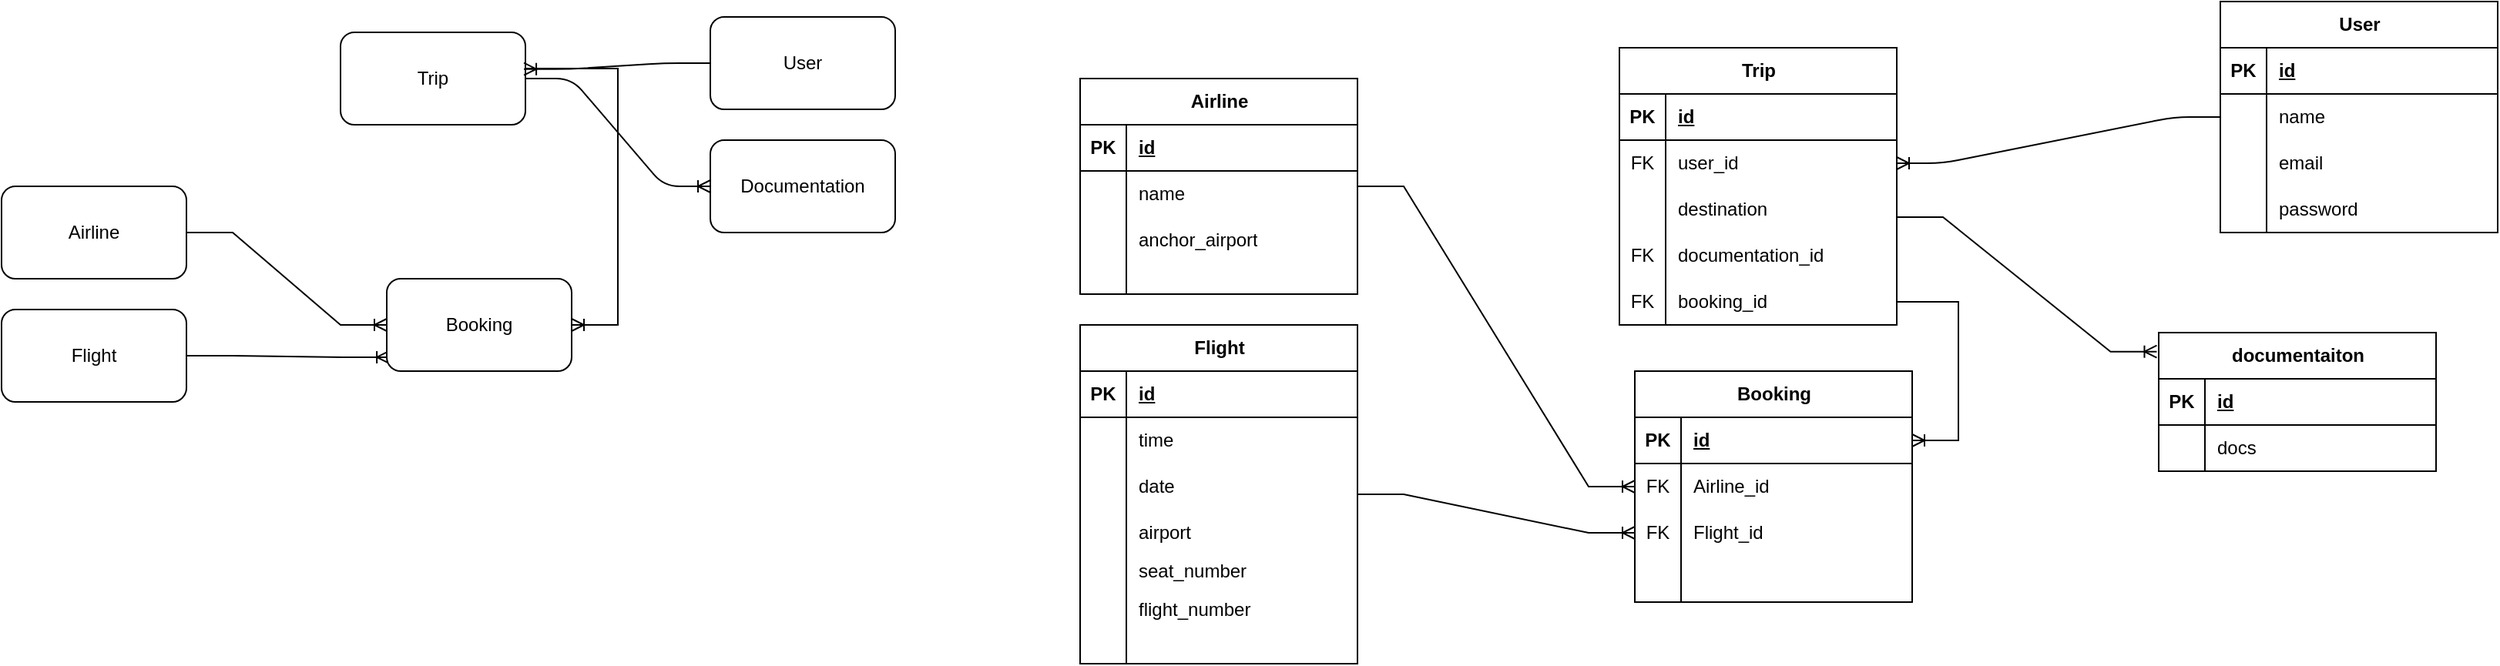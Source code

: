 <mxfile>
    <diagram id="R2lEEEUBdFMjLlhIrx00" name="Page-1">
        <mxGraphModel dx="2840" dy="707" grid="1" gridSize="10" guides="1" tooltips="1" connect="1" arrows="1" fold="1" page="1" pageScale="1" pageWidth="850" pageHeight="1100" math="0" shadow="0" extFonts="Permanent Marker^https://fonts.googleapis.com/css?family=Permanent+Marker">
            <root>
                <mxCell id="0"/>
                <mxCell id="1" parent="0"/>
                <mxCell id="AfF34_MZGDm-dhskFJhZ-27" value="User" style="shape=table;startSize=30;container=1;collapsible=1;childLayout=tableLayout;fixedRows=1;rowLines=0;fontStyle=1;align=center;resizeLast=1;html=1;" parent="1" vertex="1">
                    <mxGeometry x="-210" y="280" width="180" height="150" as="geometry"/>
                </mxCell>
                <mxCell id="AfF34_MZGDm-dhskFJhZ-28" value="" style="shape=tableRow;horizontal=0;startSize=0;swimlaneHead=0;swimlaneBody=0;fillColor=none;collapsible=0;dropTarget=0;points=[[0,0.5],[1,0.5]];portConstraint=eastwest;top=0;left=0;right=0;bottom=1;" parent="AfF34_MZGDm-dhskFJhZ-27" vertex="1">
                    <mxGeometry y="30" width="180" height="30" as="geometry"/>
                </mxCell>
                <mxCell id="AfF34_MZGDm-dhskFJhZ-29" value="PK" style="shape=partialRectangle;connectable=0;fillColor=none;top=0;left=0;bottom=0;right=0;fontStyle=1;overflow=hidden;whiteSpace=wrap;html=1;" parent="AfF34_MZGDm-dhskFJhZ-28" vertex="1">
                    <mxGeometry width="30" height="30" as="geometry">
                        <mxRectangle width="30" height="30" as="alternateBounds"/>
                    </mxGeometry>
                </mxCell>
                <mxCell id="AfF34_MZGDm-dhskFJhZ-30" value="id" style="shape=partialRectangle;connectable=0;fillColor=none;top=0;left=0;bottom=0;right=0;align=left;spacingLeft=6;fontStyle=5;overflow=hidden;whiteSpace=wrap;html=1;" parent="AfF34_MZGDm-dhskFJhZ-28" vertex="1">
                    <mxGeometry x="30" width="150" height="30" as="geometry">
                        <mxRectangle width="150" height="30" as="alternateBounds"/>
                    </mxGeometry>
                </mxCell>
                <mxCell id="AfF34_MZGDm-dhskFJhZ-31" value="" style="shape=tableRow;horizontal=0;startSize=0;swimlaneHead=0;swimlaneBody=0;fillColor=none;collapsible=0;dropTarget=0;points=[[0,0.5],[1,0.5]];portConstraint=eastwest;top=0;left=0;right=0;bottom=0;" parent="AfF34_MZGDm-dhskFJhZ-27" vertex="1">
                    <mxGeometry y="60" width="180" height="30" as="geometry"/>
                </mxCell>
                <mxCell id="AfF34_MZGDm-dhskFJhZ-32" value="" style="shape=partialRectangle;connectable=0;fillColor=none;top=0;left=0;bottom=0;right=0;editable=1;overflow=hidden;whiteSpace=wrap;html=1;" parent="AfF34_MZGDm-dhskFJhZ-31" vertex="1">
                    <mxGeometry width="30" height="30" as="geometry">
                        <mxRectangle width="30" height="30" as="alternateBounds"/>
                    </mxGeometry>
                </mxCell>
                <mxCell id="AfF34_MZGDm-dhskFJhZ-33" value="name&lt;span style=&quot;white-space: pre;&quot;&gt;&#9;&lt;/span&gt;" style="shape=partialRectangle;connectable=0;fillColor=none;top=0;left=0;bottom=0;right=0;align=left;spacingLeft=6;overflow=hidden;whiteSpace=wrap;html=1;" parent="AfF34_MZGDm-dhskFJhZ-31" vertex="1">
                    <mxGeometry x="30" width="150" height="30" as="geometry">
                        <mxRectangle width="150" height="30" as="alternateBounds"/>
                    </mxGeometry>
                </mxCell>
                <mxCell id="AfF34_MZGDm-dhskFJhZ-34" value="" style="shape=tableRow;horizontal=0;startSize=0;swimlaneHead=0;swimlaneBody=0;fillColor=none;collapsible=0;dropTarget=0;points=[[0,0.5],[1,0.5]];portConstraint=eastwest;top=0;left=0;right=0;bottom=0;" parent="AfF34_MZGDm-dhskFJhZ-27" vertex="1">
                    <mxGeometry y="90" width="180" height="30" as="geometry"/>
                </mxCell>
                <mxCell id="AfF34_MZGDm-dhskFJhZ-35" value="" style="shape=partialRectangle;connectable=0;fillColor=none;top=0;left=0;bottom=0;right=0;editable=1;overflow=hidden;whiteSpace=wrap;html=1;" parent="AfF34_MZGDm-dhskFJhZ-34" vertex="1">
                    <mxGeometry width="30" height="30" as="geometry">
                        <mxRectangle width="30" height="30" as="alternateBounds"/>
                    </mxGeometry>
                </mxCell>
                <mxCell id="AfF34_MZGDm-dhskFJhZ-36" value="email" style="shape=partialRectangle;connectable=0;fillColor=none;top=0;left=0;bottom=0;right=0;align=left;spacingLeft=6;overflow=hidden;whiteSpace=wrap;html=1;" parent="AfF34_MZGDm-dhskFJhZ-34" vertex="1">
                    <mxGeometry x="30" width="150" height="30" as="geometry">
                        <mxRectangle width="150" height="30" as="alternateBounds"/>
                    </mxGeometry>
                </mxCell>
                <mxCell id="AfF34_MZGDm-dhskFJhZ-37" value="" style="shape=tableRow;horizontal=0;startSize=0;swimlaneHead=0;swimlaneBody=0;fillColor=none;collapsible=0;dropTarget=0;points=[[0,0.5],[1,0.5]];portConstraint=eastwest;top=0;left=0;right=0;bottom=0;" parent="AfF34_MZGDm-dhskFJhZ-27" vertex="1">
                    <mxGeometry y="120" width="180" height="30" as="geometry"/>
                </mxCell>
                <mxCell id="AfF34_MZGDm-dhskFJhZ-38" value="" style="shape=partialRectangle;connectable=0;fillColor=none;top=0;left=0;bottom=0;right=0;editable=1;overflow=hidden;whiteSpace=wrap;html=1;" parent="AfF34_MZGDm-dhskFJhZ-37" vertex="1">
                    <mxGeometry width="30" height="30" as="geometry">
                        <mxRectangle width="30" height="30" as="alternateBounds"/>
                    </mxGeometry>
                </mxCell>
                <mxCell id="AfF34_MZGDm-dhskFJhZ-39" value="password" style="shape=partialRectangle;connectable=0;fillColor=none;top=0;left=0;bottom=0;right=0;align=left;spacingLeft=6;overflow=hidden;whiteSpace=wrap;html=1;" parent="AfF34_MZGDm-dhskFJhZ-37" vertex="1">
                    <mxGeometry x="30" width="150" height="30" as="geometry">
                        <mxRectangle width="150" height="30" as="alternateBounds"/>
                    </mxGeometry>
                </mxCell>
                <mxCell id="AfF34_MZGDm-dhskFJhZ-58" value="Airline" style="shape=table;startSize=30;container=1;collapsible=1;childLayout=tableLayout;fixedRows=1;rowLines=0;fontStyle=1;align=center;resizeLast=1;html=1;" parent="1" vertex="1">
                    <mxGeometry x="-950" y="330" width="180" height="140" as="geometry"/>
                </mxCell>
                <mxCell id="AfF34_MZGDm-dhskFJhZ-59" value="" style="shape=tableRow;horizontal=0;startSize=0;swimlaneHead=0;swimlaneBody=0;fillColor=none;collapsible=0;dropTarget=0;points=[[0,0.5],[1,0.5]];portConstraint=eastwest;top=0;left=0;right=0;bottom=1;" parent="AfF34_MZGDm-dhskFJhZ-58" vertex="1">
                    <mxGeometry y="30" width="180" height="30" as="geometry"/>
                </mxCell>
                <mxCell id="AfF34_MZGDm-dhskFJhZ-60" value="PK" style="shape=partialRectangle;connectable=0;fillColor=none;top=0;left=0;bottom=0;right=0;fontStyle=1;overflow=hidden;whiteSpace=wrap;html=1;" parent="AfF34_MZGDm-dhskFJhZ-59" vertex="1">
                    <mxGeometry width="30" height="30" as="geometry">
                        <mxRectangle width="30" height="30" as="alternateBounds"/>
                    </mxGeometry>
                </mxCell>
                <mxCell id="AfF34_MZGDm-dhskFJhZ-61" value="id" style="shape=partialRectangle;connectable=0;fillColor=none;top=0;left=0;bottom=0;right=0;align=left;spacingLeft=6;fontStyle=5;overflow=hidden;whiteSpace=wrap;html=1;" parent="AfF34_MZGDm-dhskFJhZ-59" vertex="1">
                    <mxGeometry x="30" width="150" height="30" as="geometry">
                        <mxRectangle width="150" height="30" as="alternateBounds"/>
                    </mxGeometry>
                </mxCell>
                <mxCell id="AfF34_MZGDm-dhskFJhZ-62" value="" style="shape=tableRow;horizontal=0;startSize=0;swimlaneHead=0;swimlaneBody=0;fillColor=none;collapsible=0;dropTarget=0;points=[[0,0.5],[1,0.5]];portConstraint=eastwest;top=0;left=0;right=0;bottom=0;" parent="AfF34_MZGDm-dhskFJhZ-58" vertex="1">
                    <mxGeometry y="60" width="180" height="30" as="geometry"/>
                </mxCell>
                <mxCell id="AfF34_MZGDm-dhskFJhZ-63" value="" style="shape=partialRectangle;connectable=0;fillColor=none;top=0;left=0;bottom=0;right=0;editable=1;overflow=hidden;whiteSpace=wrap;html=1;" parent="AfF34_MZGDm-dhskFJhZ-62" vertex="1">
                    <mxGeometry width="30" height="30" as="geometry">
                        <mxRectangle width="30" height="30" as="alternateBounds"/>
                    </mxGeometry>
                </mxCell>
                <mxCell id="AfF34_MZGDm-dhskFJhZ-64" value="name" style="shape=partialRectangle;connectable=0;fillColor=none;top=0;left=0;bottom=0;right=0;align=left;spacingLeft=6;overflow=hidden;whiteSpace=wrap;html=1;" parent="AfF34_MZGDm-dhskFJhZ-62" vertex="1">
                    <mxGeometry x="30" width="150" height="30" as="geometry">
                        <mxRectangle width="150" height="30" as="alternateBounds"/>
                    </mxGeometry>
                </mxCell>
                <mxCell id="AfF34_MZGDm-dhskFJhZ-65" value="" style="shape=tableRow;horizontal=0;startSize=0;swimlaneHead=0;swimlaneBody=0;fillColor=none;collapsible=0;dropTarget=0;points=[[0,0.5],[1,0.5]];portConstraint=eastwest;top=0;left=0;right=0;bottom=0;" parent="AfF34_MZGDm-dhskFJhZ-58" vertex="1">
                    <mxGeometry y="90" width="180" height="30" as="geometry"/>
                </mxCell>
                <mxCell id="AfF34_MZGDm-dhskFJhZ-66" value="" style="shape=partialRectangle;connectable=0;fillColor=none;top=0;left=0;bottom=0;right=0;editable=1;overflow=hidden;whiteSpace=wrap;html=1;" parent="AfF34_MZGDm-dhskFJhZ-65" vertex="1">
                    <mxGeometry width="30" height="30" as="geometry">
                        <mxRectangle width="30" height="30" as="alternateBounds"/>
                    </mxGeometry>
                </mxCell>
                <mxCell id="AfF34_MZGDm-dhskFJhZ-67" value="anchor_airport" style="shape=partialRectangle;connectable=0;fillColor=none;top=0;left=0;bottom=0;right=0;align=left;spacingLeft=6;overflow=hidden;whiteSpace=wrap;html=1;" parent="AfF34_MZGDm-dhskFJhZ-65" vertex="1">
                    <mxGeometry x="30" width="150" height="30" as="geometry">
                        <mxRectangle width="150" height="30" as="alternateBounds"/>
                    </mxGeometry>
                </mxCell>
                <mxCell id="AfF34_MZGDm-dhskFJhZ-68" value="" style="shape=tableRow;horizontal=0;startSize=0;swimlaneHead=0;swimlaneBody=0;fillColor=none;collapsible=0;dropTarget=0;points=[[0,0.5],[1,0.5]];portConstraint=eastwest;top=0;left=0;right=0;bottom=0;" parent="AfF34_MZGDm-dhskFJhZ-58" vertex="1">
                    <mxGeometry y="120" width="180" height="20" as="geometry"/>
                </mxCell>
                <mxCell id="AfF34_MZGDm-dhskFJhZ-69" value="" style="shape=partialRectangle;connectable=0;fillColor=none;top=0;left=0;bottom=0;right=0;editable=1;overflow=hidden;whiteSpace=wrap;html=1;" parent="AfF34_MZGDm-dhskFJhZ-68" vertex="1">
                    <mxGeometry width="30" height="20" as="geometry">
                        <mxRectangle width="30" height="20" as="alternateBounds"/>
                    </mxGeometry>
                </mxCell>
                <mxCell id="AfF34_MZGDm-dhskFJhZ-70" value="" style="shape=partialRectangle;connectable=0;fillColor=none;top=0;left=0;bottom=0;right=0;align=left;spacingLeft=6;overflow=hidden;whiteSpace=wrap;html=1;" parent="AfF34_MZGDm-dhskFJhZ-68" vertex="1">
                    <mxGeometry x="30" width="150" height="20" as="geometry">
                        <mxRectangle width="150" height="20" as="alternateBounds"/>
                    </mxGeometry>
                </mxCell>
                <mxCell id="AfF34_MZGDm-dhskFJhZ-71" value="" style="edgeStyle=entityRelationEdgeStyle;fontSize=12;html=1;endArrow=ERoneToMany;rounded=0;entryX=0;entryY=0.5;entryDx=0;entryDy=0;" parent="1" source="AfF34_MZGDm-dhskFJhZ-58" target="AfF34_MZGDm-dhskFJhZ-116" edge="1">
                    <mxGeometry width="100" height="100" relative="1" as="geometry">
                        <mxPoint x="-340" y="640" as="sourcePoint"/>
                        <mxPoint x="-240" y="540" as="targetPoint"/>
                    </mxGeometry>
                </mxCell>
                <mxCell id="AfF34_MZGDm-dhskFJhZ-72" value="Flight" style="shape=table;startSize=30;container=1;collapsible=1;childLayout=tableLayout;fixedRows=1;rowLines=0;fontStyle=1;align=center;resizeLast=1;html=1;" parent="1" vertex="1">
                    <mxGeometry x="-950" y="490" width="180" height="220" as="geometry"/>
                </mxCell>
                <mxCell id="AfF34_MZGDm-dhskFJhZ-73" value="" style="shape=tableRow;horizontal=0;startSize=0;swimlaneHead=0;swimlaneBody=0;fillColor=none;collapsible=0;dropTarget=0;points=[[0,0.5],[1,0.5]];portConstraint=eastwest;top=0;left=0;right=0;bottom=1;" parent="AfF34_MZGDm-dhskFJhZ-72" vertex="1">
                    <mxGeometry y="30" width="180" height="30" as="geometry"/>
                </mxCell>
                <mxCell id="AfF34_MZGDm-dhskFJhZ-74" value="PK" style="shape=partialRectangle;connectable=0;fillColor=none;top=0;left=0;bottom=0;right=0;fontStyle=1;overflow=hidden;whiteSpace=wrap;html=1;" parent="AfF34_MZGDm-dhskFJhZ-73" vertex="1">
                    <mxGeometry width="30" height="30" as="geometry">
                        <mxRectangle width="30" height="30" as="alternateBounds"/>
                    </mxGeometry>
                </mxCell>
                <mxCell id="AfF34_MZGDm-dhskFJhZ-75" value="id" style="shape=partialRectangle;connectable=0;fillColor=none;top=0;left=0;bottom=0;right=0;align=left;spacingLeft=6;fontStyle=5;overflow=hidden;whiteSpace=wrap;html=1;" parent="AfF34_MZGDm-dhskFJhZ-73" vertex="1">
                    <mxGeometry x="30" width="150" height="30" as="geometry">
                        <mxRectangle width="150" height="30" as="alternateBounds"/>
                    </mxGeometry>
                </mxCell>
                <mxCell id="AfF34_MZGDm-dhskFJhZ-76" value="" style="shape=tableRow;horizontal=0;startSize=0;swimlaneHead=0;swimlaneBody=0;fillColor=none;collapsible=0;dropTarget=0;points=[[0,0.5],[1,0.5]];portConstraint=eastwest;top=0;left=0;right=0;bottom=0;" parent="AfF34_MZGDm-dhskFJhZ-72" vertex="1">
                    <mxGeometry y="60" width="180" height="30" as="geometry"/>
                </mxCell>
                <mxCell id="AfF34_MZGDm-dhskFJhZ-77" value="" style="shape=partialRectangle;connectable=0;fillColor=none;top=0;left=0;bottom=0;right=0;editable=1;overflow=hidden;whiteSpace=wrap;html=1;" parent="AfF34_MZGDm-dhskFJhZ-76" vertex="1">
                    <mxGeometry width="30" height="30" as="geometry">
                        <mxRectangle width="30" height="30" as="alternateBounds"/>
                    </mxGeometry>
                </mxCell>
                <mxCell id="AfF34_MZGDm-dhskFJhZ-78" value="time" style="shape=partialRectangle;connectable=0;fillColor=none;top=0;left=0;bottom=0;right=0;align=left;spacingLeft=6;overflow=hidden;whiteSpace=wrap;html=1;" parent="AfF34_MZGDm-dhskFJhZ-76" vertex="1">
                    <mxGeometry x="30" width="150" height="30" as="geometry">
                        <mxRectangle width="150" height="30" as="alternateBounds"/>
                    </mxGeometry>
                </mxCell>
                <mxCell id="AfF34_MZGDm-dhskFJhZ-79" value="" style="shape=tableRow;horizontal=0;startSize=0;swimlaneHead=0;swimlaneBody=0;fillColor=none;collapsible=0;dropTarget=0;points=[[0,0.5],[1,0.5]];portConstraint=eastwest;top=0;left=0;right=0;bottom=0;" parent="AfF34_MZGDm-dhskFJhZ-72" vertex="1">
                    <mxGeometry y="90" width="180" height="30" as="geometry"/>
                </mxCell>
                <mxCell id="AfF34_MZGDm-dhskFJhZ-80" value="" style="shape=partialRectangle;connectable=0;fillColor=none;top=0;left=0;bottom=0;right=0;editable=1;overflow=hidden;whiteSpace=wrap;html=1;" parent="AfF34_MZGDm-dhskFJhZ-79" vertex="1">
                    <mxGeometry width="30" height="30" as="geometry">
                        <mxRectangle width="30" height="30" as="alternateBounds"/>
                    </mxGeometry>
                </mxCell>
                <mxCell id="AfF34_MZGDm-dhskFJhZ-81" value="date" style="shape=partialRectangle;connectable=0;fillColor=none;top=0;left=0;bottom=0;right=0;align=left;spacingLeft=6;overflow=hidden;whiteSpace=wrap;html=1;" parent="AfF34_MZGDm-dhskFJhZ-79" vertex="1">
                    <mxGeometry x="30" width="150" height="30" as="geometry">
                        <mxRectangle width="150" height="30" as="alternateBounds"/>
                    </mxGeometry>
                </mxCell>
                <mxCell id="AfF34_MZGDm-dhskFJhZ-82" value="" style="shape=tableRow;horizontal=0;startSize=0;swimlaneHead=0;swimlaneBody=0;fillColor=none;collapsible=0;dropTarget=0;points=[[0,0.5],[1,0.5]];portConstraint=eastwest;top=0;left=0;right=0;bottom=0;" parent="AfF34_MZGDm-dhskFJhZ-72" vertex="1">
                    <mxGeometry y="120" width="180" height="30" as="geometry"/>
                </mxCell>
                <mxCell id="AfF34_MZGDm-dhskFJhZ-83" value="" style="shape=partialRectangle;connectable=0;fillColor=none;top=0;left=0;bottom=0;right=0;editable=1;overflow=hidden;whiteSpace=wrap;html=1;" parent="AfF34_MZGDm-dhskFJhZ-82" vertex="1">
                    <mxGeometry width="30" height="30" as="geometry">
                        <mxRectangle width="30" height="30" as="alternateBounds"/>
                    </mxGeometry>
                </mxCell>
                <mxCell id="AfF34_MZGDm-dhskFJhZ-84" value="airport" style="shape=partialRectangle;connectable=0;fillColor=none;top=0;left=0;bottom=0;right=0;align=left;spacingLeft=6;overflow=hidden;whiteSpace=wrap;html=1;" parent="AfF34_MZGDm-dhskFJhZ-82" vertex="1">
                    <mxGeometry x="30" width="150" height="30" as="geometry">
                        <mxRectangle width="150" height="30" as="alternateBounds"/>
                    </mxGeometry>
                </mxCell>
                <mxCell id="6" value="" style="shape=tableRow;horizontal=0;startSize=0;swimlaneHead=0;swimlaneBody=0;fillColor=none;collapsible=0;dropTarget=0;points=[[0,0.5],[1,0.5]];portConstraint=eastwest;top=0;left=0;right=0;bottom=0;" parent="AfF34_MZGDm-dhskFJhZ-72" vertex="1">
                    <mxGeometry y="150" width="180" height="20" as="geometry"/>
                </mxCell>
                <mxCell id="7" value="" style="shape=partialRectangle;connectable=0;fillColor=none;top=0;left=0;bottom=0;right=0;editable=1;overflow=hidden;whiteSpace=wrap;html=1;" parent="6" vertex="1">
                    <mxGeometry width="30" height="20" as="geometry">
                        <mxRectangle width="30" height="20" as="alternateBounds"/>
                    </mxGeometry>
                </mxCell>
                <mxCell id="8" value="seat_number" style="shape=partialRectangle;connectable=0;fillColor=none;top=0;left=0;bottom=0;right=0;align=left;spacingLeft=6;overflow=hidden;whiteSpace=wrap;html=1;" parent="6" vertex="1">
                    <mxGeometry x="30" width="150" height="20" as="geometry">
                        <mxRectangle width="150" height="20" as="alternateBounds"/>
                    </mxGeometry>
                </mxCell>
                <mxCell id="9" value="" style="shape=tableRow;horizontal=0;startSize=0;swimlaneHead=0;swimlaneBody=0;fillColor=none;collapsible=0;dropTarget=0;points=[[0,0.5],[1,0.5]];portConstraint=eastwest;top=0;left=0;right=0;bottom=0;" parent="AfF34_MZGDm-dhskFJhZ-72" vertex="1">
                    <mxGeometry y="170" width="180" height="30" as="geometry"/>
                </mxCell>
                <mxCell id="10" value="" style="shape=partialRectangle;connectable=0;fillColor=none;top=0;left=0;bottom=0;right=0;editable=1;overflow=hidden;whiteSpace=wrap;html=1;" parent="9" vertex="1">
                    <mxGeometry width="30" height="30" as="geometry">
                        <mxRectangle width="30" height="30" as="alternateBounds"/>
                    </mxGeometry>
                </mxCell>
                <mxCell id="11" value="flight_number" style="shape=partialRectangle;connectable=0;fillColor=none;top=0;left=0;bottom=0;right=0;align=left;spacingLeft=6;overflow=hidden;whiteSpace=wrap;html=1;" parent="9" vertex="1">
                    <mxGeometry x="30" width="150" height="30" as="geometry">
                        <mxRectangle width="150" height="30" as="alternateBounds"/>
                    </mxGeometry>
                </mxCell>
                <mxCell id="2" value="" style="shape=tableRow;horizontal=0;startSize=0;swimlaneHead=0;swimlaneBody=0;fillColor=none;collapsible=0;dropTarget=0;points=[[0,0.5],[1,0.5]];portConstraint=eastwest;top=0;left=0;right=0;bottom=0;" parent="AfF34_MZGDm-dhskFJhZ-72" vertex="1">
                    <mxGeometry y="200" width="180" height="20" as="geometry"/>
                </mxCell>
                <mxCell id="3" value="" style="shape=partialRectangle;connectable=0;fillColor=none;top=0;left=0;bottom=0;right=0;editable=1;overflow=hidden;whiteSpace=wrap;html=1;" parent="2" vertex="1">
                    <mxGeometry width="30" height="20" as="geometry">
                        <mxRectangle width="30" height="20" as="alternateBounds"/>
                    </mxGeometry>
                </mxCell>
                <mxCell id="4" value="" style="shape=partialRectangle;connectable=0;fillColor=none;top=0;left=0;bottom=0;right=0;align=left;spacingLeft=6;overflow=hidden;whiteSpace=wrap;html=1;" parent="2" vertex="1">
                    <mxGeometry x="30" width="150" height="20" as="geometry">
                        <mxRectangle width="150" height="20" as="alternateBounds"/>
                    </mxGeometry>
                </mxCell>
                <mxCell id="AfF34_MZGDm-dhskFJhZ-85" value="" style="edgeStyle=entityRelationEdgeStyle;fontSize=12;html=1;endArrow=ERoneToMany;rounded=0;" parent="1" source="AfF34_MZGDm-dhskFJhZ-72" target="AfF34_MZGDm-dhskFJhZ-119" edge="1">
                    <mxGeometry width="100" height="100" relative="1" as="geometry">
                        <mxPoint x="-360" y="650" as="sourcePoint"/>
                        <mxPoint x="-400" y="475" as="targetPoint"/>
                    </mxGeometry>
                </mxCell>
                <mxCell id="AfF34_MZGDm-dhskFJhZ-100" value="Trip" style="rounded=1;whiteSpace=wrap;html=1;" parent="1" vertex="1">
                    <mxGeometry x="-1430" y="300" width="120" height="60" as="geometry"/>
                </mxCell>
                <mxCell id="AfF34_MZGDm-dhskFJhZ-102" value="User" style="rounded=1;whiteSpace=wrap;html=1;" parent="1" vertex="1">
                    <mxGeometry x="-1190" y="290" width="120" height="60" as="geometry"/>
                </mxCell>
                <mxCell id="AfF34_MZGDm-dhskFJhZ-105" value="Airline" style="rounded=1;whiteSpace=wrap;html=1;" parent="1" vertex="1">
                    <mxGeometry x="-1650" y="400" width="120" height="60" as="geometry"/>
                </mxCell>
                <mxCell id="AfF34_MZGDm-dhskFJhZ-107" value="Flight" style="rounded=1;whiteSpace=wrap;html=1;" parent="1" vertex="1">
                    <mxGeometry x="-1650" y="480" width="120" height="60" as="geometry"/>
                </mxCell>
                <mxCell id="AfF34_MZGDm-dhskFJhZ-109" value="" style="edgeStyle=entityRelationEdgeStyle;fontSize=12;html=1;endArrow=ERoneToMany;rounded=0;exitX=1;exitY=0.5;exitDx=0;exitDy=0;" parent="1" source="AfF34_MZGDm-dhskFJhZ-105" target="12" edge="1">
                    <mxGeometry width="100" height="100" relative="1" as="geometry">
                        <mxPoint x="-810" y="500" as="sourcePoint"/>
                        <mxPoint x="-1410" y="470" as="targetPoint"/>
                    </mxGeometry>
                </mxCell>
                <mxCell id="AfF34_MZGDm-dhskFJhZ-110" value="" style="edgeStyle=entityRelationEdgeStyle;fontSize=12;html=1;endArrow=ERoneToMany;rounded=0;exitX=1;exitY=0.5;exitDx=0;exitDy=0;entryX=0.013;entryY=0.849;entryDx=0;entryDy=0;entryPerimeter=0;" parent="1" source="AfF34_MZGDm-dhskFJhZ-107" target="12" edge="1">
                    <mxGeometry width="100" height="100" relative="1" as="geometry">
                        <mxPoint x="-810" y="500" as="sourcePoint"/>
                        <mxPoint x="-1400" y="510" as="targetPoint"/>
                    </mxGeometry>
                </mxCell>
                <mxCell id="AfF34_MZGDm-dhskFJhZ-112" value="Booking" style="shape=table;startSize=30;container=1;collapsible=1;childLayout=tableLayout;fixedRows=1;rowLines=0;fontStyle=1;align=center;resizeLast=1;html=1;" parent="1" vertex="1">
                    <mxGeometry x="-590" y="520" width="180" height="150" as="geometry"/>
                </mxCell>
                <mxCell id="AfF34_MZGDm-dhskFJhZ-113" value="" style="shape=tableRow;horizontal=0;startSize=0;swimlaneHead=0;swimlaneBody=0;fillColor=none;collapsible=0;dropTarget=0;points=[[0,0.5],[1,0.5]];portConstraint=eastwest;top=0;left=0;right=0;bottom=1;" parent="AfF34_MZGDm-dhskFJhZ-112" vertex="1">
                    <mxGeometry y="30" width="180" height="30" as="geometry"/>
                </mxCell>
                <mxCell id="AfF34_MZGDm-dhskFJhZ-114" value="PK" style="shape=partialRectangle;connectable=0;fillColor=none;top=0;left=0;bottom=0;right=0;fontStyle=1;overflow=hidden;whiteSpace=wrap;html=1;" parent="AfF34_MZGDm-dhskFJhZ-113" vertex="1">
                    <mxGeometry width="30" height="30" as="geometry">
                        <mxRectangle width="30" height="30" as="alternateBounds"/>
                    </mxGeometry>
                </mxCell>
                <mxCell id="AfF34_MZGDm-dhskFJhZ-115" value="id" style="shape=partialRectangle;connectable=0;fillColor=none;top=0;left=0;bottom=0;right=0;align=left;spacingLeft=6;fontStyle=5;overflow=hidden;whiteSpace=wrap;html=1;" parent="AfF34_MZGDm-dhskFJhZ-113" vertex="1">
                    <mxGeometry x="30" width="150" height="30" as="geometry">
                        <mxRectangle width="150" height="30" as="alternateBounds"/>
                    </mxGeometry>
                </mxCell>
                <mxCell id="AfF34_MZGDm-dhskFJhZ-116" value="" style="shape=tableRow;horizontal=0;startSize=0;swimlaneHead=0;swimlaneBody=0;fillColor=none;collapsible=0;dropTarget=0;points=[[0,0.5],[1,0.5]];portConstraint=eastwest;top=0;left=0;right=0;bottom=0;" parent="AfF34_MZGDm-dhskFJhZ-112" vertex="1">
                    <mxGeometry y="60" width="180" height="30" as="geometry"/>
                </mxCell>
                <mxCell id="AfF34_MZGDm-dhskFJhZ-117" value="FK" style="shape=partialRectangle;connectable=0;fillColor=none;top=0;left=0;bottom=0;right=0;editable=1;overflow=hidden;whiteSpace=wrap;html=1;" parent="AfF34_MZGDm-dhskFJhZ-116" vertex="1">
                    <mxGeometry width="30" height="30" as="geometry">
                        <mxRectangle width="30" height="30" as="alternateBounds"/>
                    </mxGeometry>
                </mxCell>
                <mxCell id="AfF34_MZGDm-dhskFJhZ-118" value="Airline_id" style="shape=partialRectangle;connectable=0;fillColor=none;top=0;left=0;bottom=0;right=0;align=left;spacingLeft=6;overflow=hidden;whiteSpace=wrap;html=1;" parent="AfF34_MZGDm-dhskFJhZ-116" vertex="1">
                    <mxGeometry x="30" width="150" height="30" as="geometry">
                        <mxRectangle width="150" height="30" as="alternateBounds"/>
                    </mxGeometry>
                </mxCell>
                <mxCell id="AfF34_MZGDm-dhskFJhZ-119" value="" style="shape=tableRow;horizontal=0;startSize=0;swimlaneHead=0;swimlaneBody=0;fillColor=none;collapsible=0;dropTarget=0;points=[[0,0.5],[1,0.5]];portConstraint=eastwest;top=0;left=0;right=0;bottom=0;" parent="AfF34_MZGDm-dhskFJhZ-112" vertex="1">
                    <mxGeometry y="90" width="180" height="30" as="geometry"/>
                </mxCell>
                <mxCell id="AfF34_MZGDm-dhskFJhZ-120" value="FK" style="shape=partialRectangle;connectable=0;fillColor=none;top=0;left=0;bottom=0;right=0;editable=1;overflow=hidden;whiteSpace=wrap;html=1;" parent="AfF34_MZGDm-dhskFJhZ-119" vertex="1">
                    <mxGeometry width="30" height="30" as="geometry">
                        <mxRectangle width="30" height="30" as="alternateBounds"/>
                    </mxGeometry>
                </mxCell>
                <mxCell id="AfF34_MZGDm-dhskFJhZ-121" value="Flight_id" style="shape=partialRectangle;connectable=0;fillColor=none;top=0;left=0;bottom=0;right=0;align=left;spacingLeft=6;overflow=hidden;whiteSpace=wrap;html=1;" parent="AfF34_MZGDm-dhskFJhZ-119" vertex="1">
                    <mxGeometry x="30" width="150" height="30" as="geometry">
                        <mxRectangle width="150" height="30" as="alternateBounds"/>
                    </mxGeometry>
                </mxCell>
                <mxCell id="AfF34_MZGDm-dhskFJhZ-122" value="" style="shape=tableRow;horizontal=0;startSize=0;swimlaneHead=0;swimlaneBody=0;fillColor=none;collapsible=0;dropTarget=0;points=[[0,0.5],[1,0.5]];portConstraint=eastwest;top=0;left=0;right=0;bottom=0;" parent="AfF34_MZGDm-dhskFJhZ-112" vertex="1">
                    <mxGeometry y="120" width="180" height="30" as="geometry"/>
                </mxCell>
                <mxCell id="AfF34_MZGDm-dhskFJhZ-123" value="" style="shape=partialRectangle;connectable=0;fillColor=none;top=0;left=0;bottom=0;right=0;editable=1;overflow=hidden;whiteSpace=wrap;html=1;" parent="AfF34_MZGDm-dhskFJhZ-122" vertex="1">
                    <mxGeometry width="30" height="30" as="geometry">
                        <mxRectangle width="30" height="30" as="alternateBounds"/>
                    </mxGeometry>
                </mxCell>
                <mxCell id="AfF34_MZGDm-dhskFJhZ-124" value="" style="shape=partialRectangle;connectable=0;fillColor=none;top=0;left=0;bottom=0;right=0;align=left;spacingLeft=6;overflow=hidden;whiteSpace=wrap;html=1;" parent="AfF34_MZGDm-dhskFJhZ-122" vertex="1">
                    <mxGeometry x="30" width="150" height="30" as="geometry">
                        <mxRectangle width="150" height="30" as="alternateBounds"/>
                    </mxGeometry>
                </mxCell>
                <mxCell id="AfF34_MZGDm-dhskFJhZ-127" value="Trip" style="shape=table;startSize=30;container=1;collapsible=1;childLayout=tableLayout;fixedRows=1;rowLines=0;fontStyle=1;align=center;resizeLast=1;html=1;" parent="1" vertex="1">
                    <mxGeometry x="-600" y="310" width="180" height="180" as="geometry"/>
                </mxCell>
                <mxCell id="AfF34_MZGDm-dhskFJhZ-128" value="" style="shape=tableRow;horizontal=0;startSize=0;swimlaneHead=0;swimlaneBody=0;fillColor=none;collapsible=0;dropTarget=0;points=[[0,0.5],[1,0.5]];portConstraint=eastwest;top=0;left=0;right=0;bottom=1;" parent="AfF34_MZGDm-dhskFJhZ-127" vertex="1">
                    <mxGeometry y="30" width="180" height="30" as="geometry"/>
                </mxCell>
                <mxCell id="AfF34_MZGDm-dhskFJhZ-129" value="PK" style="shape=partialRectangle;connectable=0;fillColor=none;top=0;left=0;bottom=0;right=0;fontStyle=1;overflow=hidden;whiteSpace=wrap;html=1;" parent="AfF34_MZGDm-dhskFJhZ-128" vertex="1">
                    <mxGeometry width="30" height="30" as="geometry">
                        <mxRectangle width="30" height="30" as="alternateBounds"/>
                    </mxGeometry>
                </mxCell>
                <mxCell id="AfF34_MZGDm-dhskFJhZ-130" value="id" style="shape=partialRectangle;connectable=0;fillColor=none;top=0;left=0;bottom=0;right=0;align=left;spacingLeft=6;fontStyle=5;overflow=hidden;whiteSpace=wrap;html=1;" parent="AfF34_MZGDm-dhskFJhZ-128" vertex="1">
                    <mxGeometry x="30" width="150" height="30" as="geometry">
                        <mxRectangle width="150" height="30" as="alternateBounds"/>
                    </mxGeometry>
                </mxCell>
                <mxCell id="AfF34_MZGDm-dhskFJhZ-131" value="" style="shape=tableRow;horizontal=0;startSize=0;swimlaneHead=0;swimlaneBody=0;fillColor=none;collapsible=0;dropTarget=0;points=[[0,0.5],[1,0.5]];portConstraint=eastwest;top=0;left=0;right=0;bottom=0;" parent="AfF34_MZGDm-dhskFJhZ-127" vertex="1">
                    <mxGeometry y="60" width="180" height="30" as="geometry"/>
                </mxCell>
                <mxCell id="AfF34_MZGDm-dhskFJhZ-132" value="FK" style="shape=partialRectangle;connectable=0;fillColor=none;top=0;left=0;bottom=0;right=0;editable=1;overflow=hidden;whiteSpace=wrap;html=1;" parent="AfF34_MZGDm-dhskFJhZ-131" vertex="1">
                    <mxGeometry width="30" height="30" as="geometry">
                        <mxRectangle width="30" height="30" as="alternateBounds"/>
                    </mxGeometry>
                </mxCell>
                <mxCell id="AfF34_MZGDm-dhskFJhZ-133" value="user_id" style="shape=partialRectangle;connectable=0;fillColor=none;top=0;left=0;bottom=0;right=0;align=left;spacingLeft=6;overflow=hidden;whiteSpace=wrap;html=1;" parent="AfF34_MZGDm-dhskFJhZ-131" vertex="1">
                    <mxGeometry x="30" width="150" height="30" as="geometry">
                        <mxRectangle width="150" height="30" as="alternateBounds"/>
                    </mxGeometry>
                </mxCell>
                <mxCell id="20" value="" style="shape=tableRow;horizontal=0;startSize=0;swimlaneHead=0;swimlaneBody=0;fillColor=none;collapsible=0;dropTarget=0;points=[[0,0.5],[1,0.5]];portConstraint=eastwest;top=0;left=0;right=0;bottom=0;" vertex="1" parent="AfF34_MZGDm-dhskFJhZ-127">
                    <mxGeometry y="90" width="180" height="30" as="geometry"/>
                </mxCell>
                <mxCell id="21" value="" style="shape=partialRectangle;connectable=0;fillColor=none;top=0;left=0;bottom=0;right=0;editable=1;overflow=hidden;whiteSpace=wrap;html=1;" vertex="1" parent="20">
                    <mxGeometry width="30" height="30" as="geometry">
                        <mxRectangle width="30" height="30" as="alternateBounds"/>
                    </mxGeometry>
                </mxCell>
                <mxCell id="22" value="destination" style="shape=partialRectangle;connectable=0;fillColor=none;top=0;left=0;bottom=0;right=0;align=left;spacingLeft=6;overflow=hidden;whiteSpace=wrap;html=1;" vertex="1" parent="20">
                    <mxGeometry x="30" width="150" height="30" as="geometry">
                        <mxRectangle width="150" height="30" as="alternateBounds"/>
                    </mxGeometry>
                </mxCell>
                <mxCell id="AfF34_MZGDm-dhskFJhZ-134" value="" style="shape=tableRow;horizontal=0;startSize=0;swimlaneHead=0;swimlaneBody=0;fillColor=none;collapsible=0;dropTarget=0;points=[[0,0.5],[1,0.5]];portConstraint=eastwest;top=0;left=0;right=0;bottom=0;" parent="AfF34_MZGDm-dhskFJhZ-127" vertex="1">
                    <mxGeometry y="120" width="180" height="30" as="geometry"/>
                </mxCell>
                <mxCell id="AfF34_MZGDm-dhskFJhZ-135" value="FK" style="shape=partialRectangle;connectable=0;fillColor=none;top=0;left=0;bottom=0;right=0;editable=1;overflow=hidden;whiteSpace=wrap;html=1;" parent="AfF34_MZGDm-dhskFJhZ-134" vertex="1">
                    <mxGeometry width="30" height="30" as="geometry">
                        <mxRectangle width="30" height="30" as="alternateBounds"/>
                    </mxGeometry>
                </mxCell>
                <mxCell id="AfF34_MZGDm-dhskFJhZ-136" value="documentation_id" style="shape=partialRectangle;connectable=0;fillColor=none;top=0;left=0;bottom=0;right=0;align=left;spacingLeft=6;overflow=hidden;whiteSpace=wrap;html=1;" parent="AfF34_MZGDm-dhskFJhZ-134" vertex="1">
                    <mxGeometry x="30" width="150" height="30" as="geometry">
                        <mxRectangle width="150" height="30" as="alternateBounds"/>
                    </mxGeometry>
                </mxCell>
                <mxCell id="AfF34_MZGDm-dhskFJhZ-137" value="" style="shape=tableRow;horizontal=0;startSize=0;swimlaneHead=0;swimlaneBody=0;fillColor=none;collapsible=0;dropTarget=0;points=[[0,0.5],[1,0.5]];portConstraint=eastwest;top=0;left=0;right=0;bottom=0;" parent="AfF34_MZGDm-dhskFJhZ-127" vertex="1">
                    <mxGeometry y="150" width="180" height="30" as="geometry"/>
                </mxCell>
                <mxCell id="AfF34_MZGDm-dhskFJhZ-138" value="FK" style="shape=partialRectangle;connectable=0;fillColor=none;top=0;left=0;bottom=0;right=0;editable=1;overflow=hidden;whiteSpace=wrap;html=1;" parent="AfF34_MZGDm-dhskFJhZ-137" vertex="1">
                    <mxGeometry width="30" height="30" as="geometry">
                        <mxRectangle width="30" height="30" as="alternateBounds"/>
                    </mxGeometry>
                </mxCell>
                <mxCell id="AfF34_MZGDm-dhskFJhZ-139" value="booking_id" style="shape=partialRectangle;connectable=0;fillColor=none;top=0;left=0;bottom=0;right=0;align=left;spacingLeft=6;overflow=hidden;whiteSpace=wrap;html=1;" parent="AfF34_MZGDm-dhskFJhZ-137" vertex="1">
                    <mxGeometry x="30" width="150" height="30" as="geometry">
                        <mxRectangle width="150" height="30" as="alternateBounds"/>
                    </mxGeometry>
                </mxCell>
                <mxCell id="AfF34_MZGDm-dhskFJhZ-140" value="" style="edgeStyle=entityRelationEdgeStyle;fontSize=12;html=1;endArrow=ERoneToMany;rounded=0;" parent="1" source="AfF34_MZGDm-dhskFJhZ-137" target="AfF34_MZGDm-dhskFJhZ-113" edge="1">
                    <mxGeometry width="100" height="100" relative="1" as="geometry">
                        <mxPoint x="-410" y="720" as="sourcePoint"/>
                        <mxPoint x="-310" y="620" as="targetPoint"/>
                    </mxGeometry>
                </mxCell>
                <mxCell id="AfF34_MZGDm-dhskFJhZ-141" value="documentaiton" style="shape=table;startSize=30;container=1;collapsible=1;childLayout=tableLayout;fixedRows=1;rowLines=0;fontStyle=1;align=center;resizeLast=1;html=1;" parent="1" vertex="1">
                    <mxGeometry x="-250" y="495" width="180" height="90" as="geometry"/>
                </mxCell>
                <mxCell id="AfF34_MZGDm-dhskFJhZ-142" value="" style="shape=tableRow;horizontal=0;startSize=0;swimlaneHead=0;swimlaneBody=0;fillColor=none;collapsible=0;dropTarget=0;points=[[0,0.5],[1,0.5]];portConstraint=eastwest;top=0;left=0;right=0;bottom=1;" parent="AfF34_MZGDm-dhskFJhZ-141" vertex="1">
                    <mxGeometry y="30" width="180" height="30" as="geometry"/>
                </mxCell>
                <mxCell id="AfF34_MZGDm-dhskFJhZ-143" value="PK" style="shape=partialRectangle;connectable=0;fillColor=none;top=0;left=0;bottom=0;right=0;fontStyle=1;overflow=hidden;whiteSpace=wrap;html=1;" parent="AfF34_MZGDm-dhskFJhZ-142" vertex="1">
                    <mxGeometry width="30" height="30" as="geometry">
                        <mxRectangle width="30" height="30" as="alternateBounds"/>
                    </mxGeometry>
                </mxCell>
                <mxCell id="AfF34_MZGDm-dhskFJhZ-144" value="id" style="shape=partialRectangle;connectable=0;fillColor=none;top=0;left=0;bottom=0;right=0;align=left;spacingLeft=6;fontStyle=5;overflow=hidden;whiteSpace=wrap;html=1;" parent="AfF34_MZGDm-dhskFJhZ-142" vertex="1">
                    <mxGeometry x="30" width="150" height="30" as="geometry">
                        <mxRectangle width="150" height="30" as="alternateBounds"/>
                    </mxGeometry>
                </mxCell>
                <mxCell id="AfF34_MZGDm-dhskFJhZ-145" value="" style="shape=tableRow;horizontal=0;startSize=0;swimlaneHead=0;swimlaneBody=0;fillColor=none;collapsible=0;dropTarget=0;points=[[0,0.5],[1,0.5]];portConstraint=eastwest;top=0;left=0;right=0;bottom=0;" parent="AfF34_MZGDm-dhskFJhZ-141" vertex="1">
                    <mxGeometry y="60" width="180" height="30" as="geometry"/>
                </mxCell>
                <mxCell id="AfF34_MZGDm-dhskFJhZ-146" value="" style="shape=partialRectangle;connectable=0;fillColor=none;top=0;left=0;bottom=0;right=0;editable=1;overflow=hidden;whiteSpace=wrap;html=1;" parent="AfF34_MZGDm-dhskFJhZ-145" vertex="1">
                    <mxGeometry width="30" height="30" as="geometry">
                        <mxRectangle width="30" height="30" as="alternateBounds"/>
                    </mxGeometry>
                </mxCell>
                <mxCell id="AfF34_MZGDm-dhskFJhZ-147" value="docs" style="shape=partialRectangle;connectable=0;fillColor=none;top=0;left=0;bottom=0;right=0;align=left;spacingLeft=6;overflow=hidden;whiteSpace=wrap;html=1;" parent="AfF34_MZGDm-dhskFJhZ-145" vertex="1">
                    <mxGeometry x="30" width="150" height="30" as="geometry">
                        <mxRectangle width="150" height="30" as="alternateBounds"/>
                    </mxGeometry>
                </mxCell>
                <mxCell id="AfF34_MZGDm-dhskFJhZ-154" value="" style="edgeStyle=entityRelationEdgeStyle;fontSize=12;html=1;endArrow=ERoneToMany;rounded=0;entryX=-0.007;entryY=0.137;entryDx=0;entryDy=0;entryPerimeter=0;" parent="1" target="AfF34_MZGDm-dhskFJhZ-141" edge="1">
                    <mxGeometry width="100" height="100" relative="1" as="geometry">
                        <mxPoint x="-420" y="420" as="sourcePoint"/>
                        <mxPoint x="-240" y="500" as="targetPoint"/>
                    </mxGeometry>
                </mxCell>
                <mxCell id="5" value="" style="edgeStyle=entityRelationEdgeStyle;fontSize=12;html=1;endArrow=ERoneToMany;" parent="1" source="AfF34_MZGDm-dhskFJhZ-27" target="AfF34_MZGDm-dhskFJhZ-131" edge="1">
                    <mxGeometry width="100" height="100" relative="1" as="geometry">
                        <mxPoint x="-350" y="430" as="sourcePoint"/>
                        <mxPoint x="-250" y="330" as="targetPoint"/>
                    </mxGeometry>
                </mxCell>
                <mxCell id="12" value="Booking" style="rounded=1;whiteSpace=wrap;html=1;" parent="1" vertex="1">
                    <mxGeometry x="-1400" y="460" width="120" height="60" as="geometry"/>
                </mxCell>
                <mxCell id="13" value="" style="edgeStyle=entityRelationEdgeStyle;fontSize=12;html=1;endArrow=ERoneToMany;rounded=0;exitX=1.005;exitY=0.392;exitDx=0;exitDy=0;exitPerimeter=0;" parent="1" source="AfF34_MZGDm-dhskFJhZ-100" target="12" edge="1">
                    <mxGeometry width="100" height="100" relative="1" as="geometry">
                        <mxPoint x="-1520" y="440" as="sourcePoint"/>
                        <mxPoint x="-1390" y="500" as="targetPoint"/>
                    </mxGeometry>
                </mxCell>
                <mxCell id="17" value="" style="edgeStyle=entityRelationEdgeStyle;fontSize=12;html=1;endArrow=ERoneToMany;entryX=0.992;entryY=0.397;entryDx=0;entryDy=0;entryPerimeter=0;" parent="1" source="AfF34_MZGDm-dhskFJhZ-102" target="AfF34_MZGDm-dhskFJhZ-100" edge="1">
                    <mxGeometry width="100" height="100" relative="1" as="geometry">
                        <mxPoint x="-1270" y="460" as="sourcePoint"/>
                        <mxPoint x="-1170" y="360" as="targetPoint"/>
                    </mxGeometry>
                </mxCell>
                <mxCell id="18" value="Documentation" style="rounded=1;whiteSpace=wrap;html=1;" parent="1" vertex="1">
                    <mxGeometry x="-1190" y="370" width="120" height="60" as="geometry"/>
                </mxCell>
                <mxCell id="19" value="" style="edgeStyle=entityRelationEdgeStyle;fontSize=12;html=1;endArrow=ERoneToMany;entryX=0;entryY=0.5;entryDx=0;entryDy=0;exitX=1;exitY=0.5;exitDx=0;exitDy=0;" parent="1" source="AfF34_MZGDm-dhskFJhZ-100" target="18" edge="1">
                    <mxGeometry width="100" height="100" relative="1" as="geometry">
                        <mxPoint x="-1270" y="460" as="sourcePoint"/>
                        <mxPoint x="-1170" y="360" as="targetPoint"/>
                    </mxGeometry>
                </mxCell>
            </root>
        </mxGraphModel>
    </diagram>
</mxfile>
